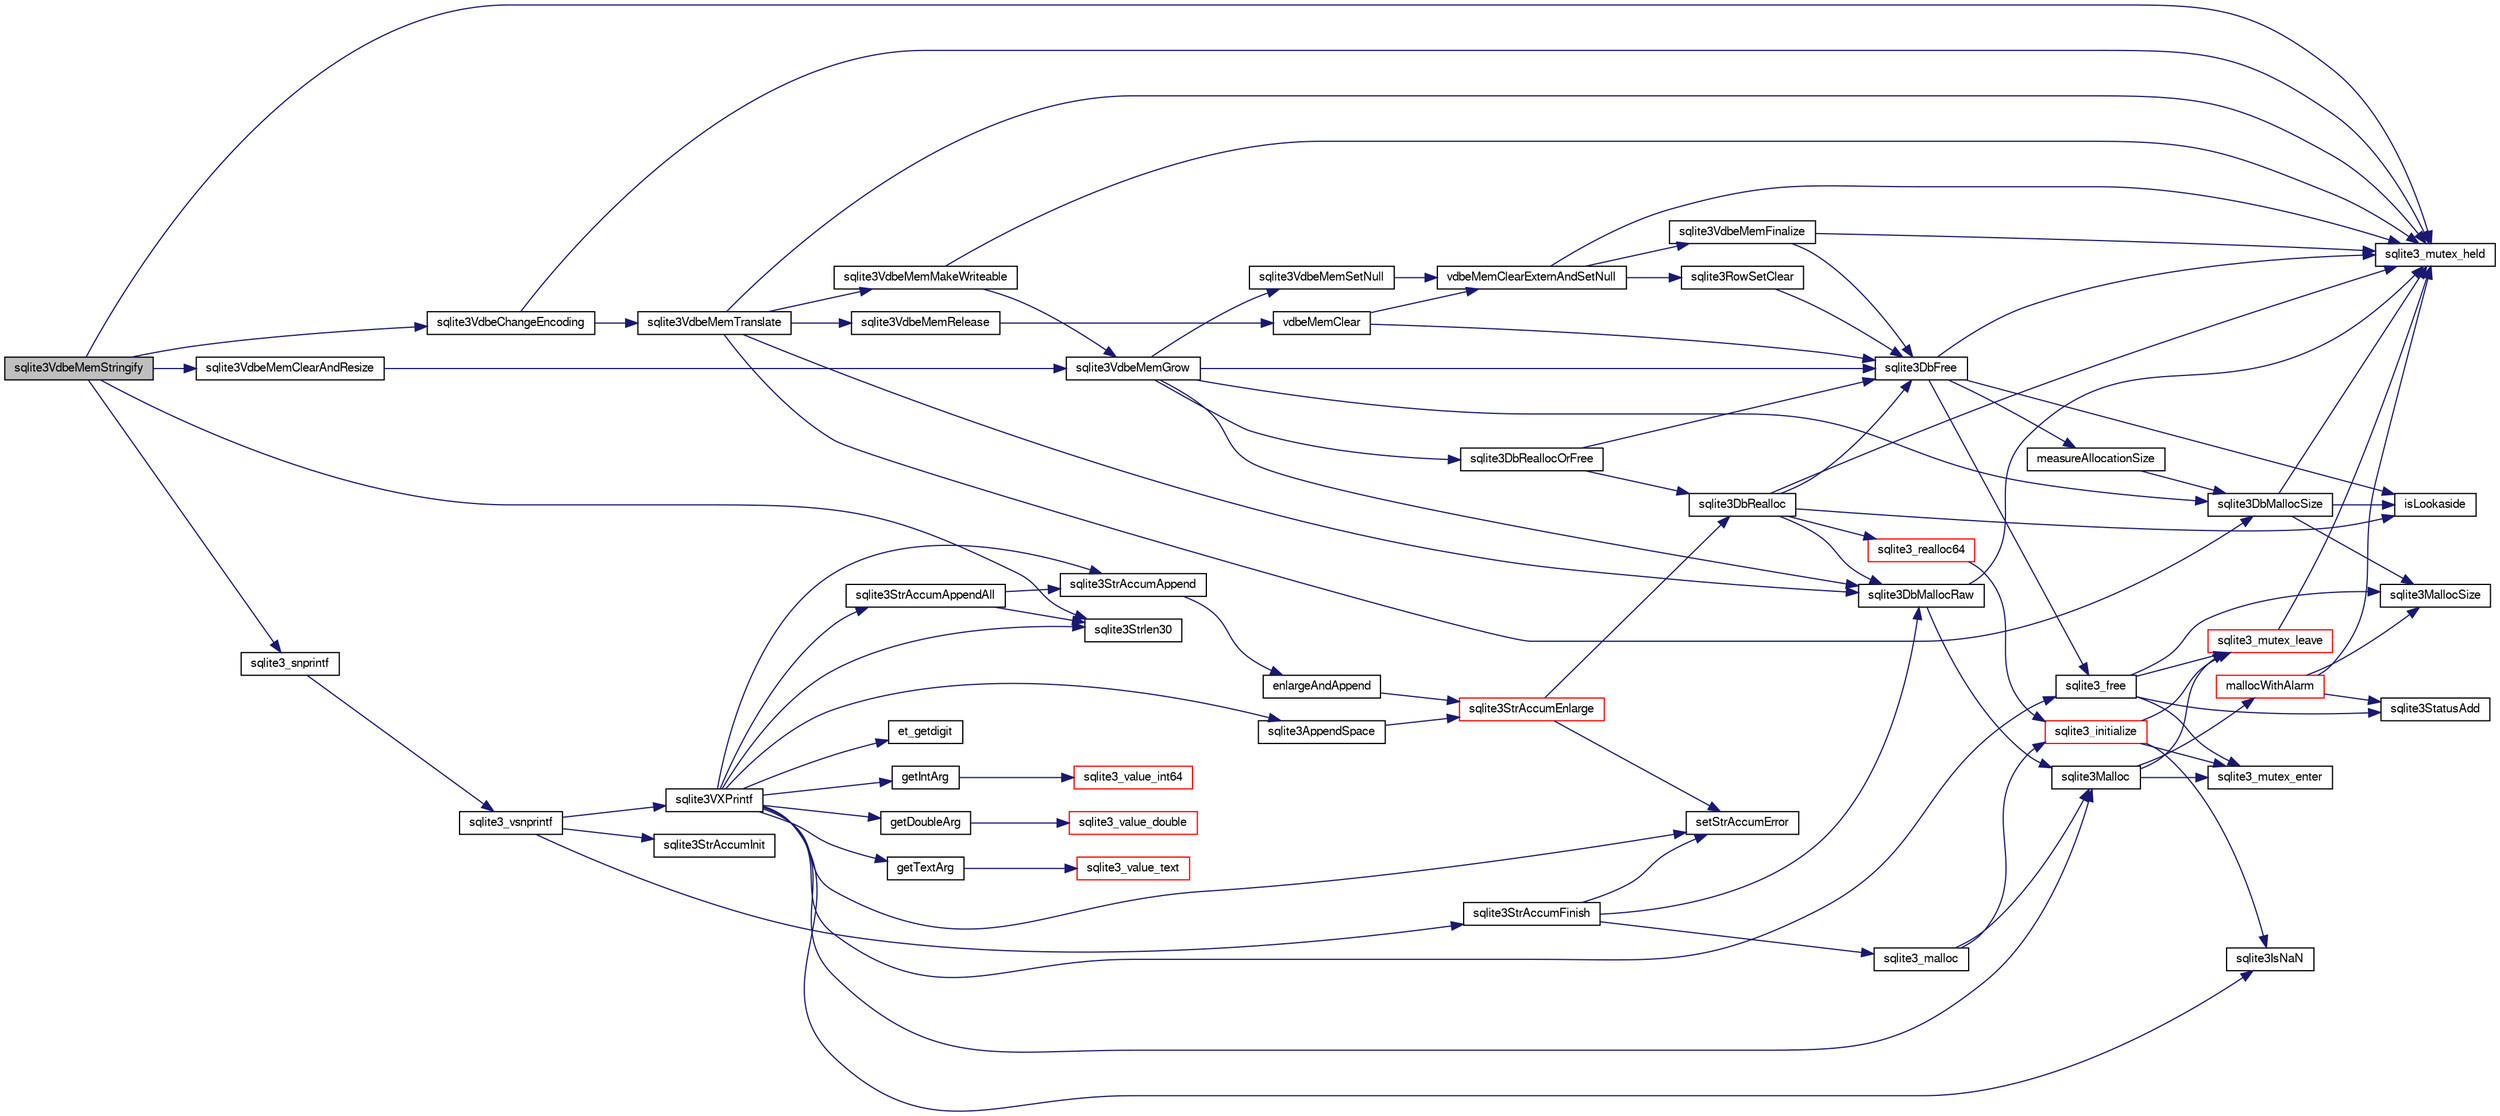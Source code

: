 digraph "sqlite3VdbeMemStringify"
{
  edge [fontname="FreeSans",fontsize="10",labelfontname="FreeSans",labelfontsize="10"];
  node [fontname="FreeSans",fontsize="10",shape=record];
  rankdir="LR";
  Node781806 [label="sqlite3VdbeMemStringify",height=0.2,width=0.4,color="black", fillcolor="grey75", style="filled", fontcolor="black"];
  Node781806 -> Node781807 [color="midnightblue",fontsize="10",style="solid",fontname="FreeSans"];
  Node781807 [label="sqlite3_mutex_held",height=0.2,width=0.4,color="black", fillcolor="white", style="filled",URL="$sqlite3_8c.html#acf77da68932b6bc163c5e68547ecc3e7"];
  Node781806 -> Node781808 [color="midnightblue",fontsize="10",style="solid",fontname="FreeSans"];
  Node781808 [label="sqlite3VdbeMemClearAndResize",height=0.2,width=0.4,color="black", fillcolor="white", style="filled",URL="$sqlite3_8c.html#add082be4aa46084ecdf023cfac898231"];
  Node781808 -> Node781809 [color="midnightblue",fontsize="10",style="solid",fontname="FreeSans"];
  Node781809 [label="sqlite3VdbeMemGrow",height=0.2,width=0.4,color="black", fillcolor="white", style="filled",URL="$sqlite3_8c.html#aba753c9690ae0ba31b5100945cf29447"];
  Node781809 -> Node781810 [color="midnightblue",fontsize="10",style="solid",fontname="FreeSans"];
  Node781810 [label="sqlite3DbMallocSize",height=0.2,width=0.4,color="black", fillcolor="white", style="filled",URL="$sqlite3_8c.html#aa397e5a8a03495203a0767abf0a71f86"];
  Node781810 -> Node781811 [color="midnightblue",fontsize="10",style="solid",fontname="FreeSans"];
  Node781811 [label="sqlite3MallocSize",height=0.2,width=0.4,color="black", fillcolor="white", style="filled",URL="$sqlite3_8c.html#acf5d2a5f35270bafb050bd2def576955"];
  Node781810 -> Node781807 [color="midnightblue",fontsize="10",style="solid",fontname="FreeSans"];
  Node781810 -> Node781812 [color="midnightblue",fontsize="10",style="solid",fontname="FreeSans"];
  Node781812 [label="isLookaside",height=0.2,width=0.4,color="black", fillcolor="white", style="filled",URL="$sqlite3_8c.html#a770fa05ff9717b75e16f4d968a77b897"];
  Node781809 -> Node781813 [color="midnightblue",fontsize="10",style="solid",fontname="FreeSans"];
  Node781813 [label="sqlite3DbReallocOrFree",height=0.2,width=0.4,color="black", fillcolor="white", style="filled",URL="$sqlite3_8c.html#a532a9fd62eeb46b61885a0fff075231c"];
  Node781813 -> Node781814 [color="midnightblue",fontsize="10",style="solid",fontname="FreeSans"];
  Node781814 [label="sqlite3DbRealloc",height=0.2,width=0.4,color="black", fillcolor="white", style="filled",URL="$sqlite3_8c.html#ae028f4902a9d29bcaf310ff289ee87dc"];
  Node781814 -> Node781807 [color="midnightblue",fontsize="10",style="solid",fontname="FreeSans"];
  Node781814 -> Node781815 [color="midnightblue",fontsize="10",style="solid",fontname="FreeSans"];
  Node781815 [label="sqlite3DbMallocRaw",height=0.2,width=0.4,color="black", fillcolor="white", style="filled",URL="$sqlite3_8c.html#abbe8be0cf7175e11ddc3e2218fad924e"];
  Node781815 -> Node781807 [color="midnightblue",fontsize="10",style="solid",fontname="FreeSans"];
  Node781815 -> Node781816 [color="midnightblue",fontsize="10",style="solid",fontname="FreeSans"];
  Node781816 [label="sqlite3Malloc",height=0.2,width=0.4,color="black", fillcolor="white", style="filled",URL="$sqlite3_8c.html#a361a2eaa846b1885f123abe46f5d8b2b"];
  Node781816 -> Node781817 [color="midnightblue",fontsize="10",style="solid",fontname="FreeSans"];
  Node781817 [label="sqlite3_mutex_enter",height=0.2,width=0.4,color="black", fillcolor="white", style="filled",URL="$sqlite3_8c.html#a1c12cde690bd89f104de5cbad12a6bf5"];
  Node781816 -> Node781818 [color="midnightblue",fontsize="10",style="solid",fontname="FreeSans"];
  Node781818 [label="mallocWithAlarm",height=0.2,width=0.4,color="red", fillcolor="white", style="filled",URL="$sqlite3_8c.html#ab070d5cf8e48ec8a6a43cf025d48598b"];
  Node781818 -> Node781807 [color="midnightblue",fontsize="10",style="solid",fontname="FreeSans"];
  Node781818 -> Node781811 [color="midnightblue",fontsize="10",style="solid",fontname="FreeSans"];
  Node781818 -> Node781824 [color="midnightblue",fontsize="10",style="solid",fontname="FreeSans"];
  Node781824 [label="sqlite3StatusAdd",height=0.2,width=0.4,color="black", fillcolor="white", style="filled",URL="$sqlite3_8c.html#afa029f93586aeab4cc85360905dae9cd"];
  Node781816 -> Node781822 [color="midnightblue",fontsize="10",style="solid",fontname="FreeSans"];
  Node781822 [label="sqlite3_mutex_leave",height=0.2,width=0.4,color="red", fillcolor="white", style="filled",URL="$sqlite3_8c.html#a5838d235601dbd3c1fa993555c6bcc93"];
  Node781822 -> Node781807 [color="midnightblue",fontsize="10",style="solid",fontname="FreeSans"];
  Node781814 -> Node781812 [color="midnightblue",fontsize="10",style="solid",fontname="FreeSans"];
  Node781814 -> Node781825 [color="midnightblue",fontsize="10",style="solid",fontname="FreeSans"];
  Node781825 [label="sqlite3DbFree",height=0.2,width=0.4,color="black", fillcolor="white", style="filled",URL="$sqlite3_8c.html#ac70ab821a6607b4a1b909582dc37a069"];
  Node781825 -> Node781807 [color="midnightblue",fontsize="10",style="solid",fontname="FreeSans"];
  Node781825 -> Node781826 [color="midnightblue",fontsize="10",style="solid",fontname="FreeSans"];
  Node781826 [label="measureAllocationSize",height=0.2,width=0.4,color="black", fillcolor="white", style="filled",URL="$sqlite3_8c.html#a45731e644a22fdb756e2b6337224217a"];
  Node781826 -> Node781810 [color="midnightblue",fontsize="10",style="solid",fontname="FreeSans"];
  Node781825 -> Node781812 [color="midnightblue",fontsize="10",style="solid",fontname="FreeSans"];
  Node781825 -> Node781827 [color="midnightblue",fontsize="10",style="solid",fontname="FreeSans"];
  Node781827 [label="sqlite3_free",height=0.2,width=0.4,color="black", fillcolor="white", style="filled",URL="$sqlite3_8c.html#a6552349e36a8a691af5487999ab09519"];
  Node781827 -> Node781817 [color="midnightblue",fontsize="10",style="solid",fontname="FreeSans"];
  Node781827 -> Node781824 [color="midnightblue",fontsize="10",style="solid",fontname="FreeSans"];
  Node781827 -> Node781811 [color="midnightblue",fontsize="10",style="solid",fontname="FreeSans"];
  Node781827 -> Node781822 [color="midnightblue",fontsize="10",style="solid",fontname="FreeSans"];
  Node781814 -> Node781828 [color="midnightblue",fontsize="10",style="solid",fontname="FreeSans"];
  Node781828 [label="sqlite3_realloc64",height=0.2,width=0.4,color="red", fillcolor="white", style="filled",URL="$sqlite3_8c.html#a3765a714077ee547e811034236dc9ecd"];
  Node781828 -> Node781829 [color="midnightblue",fontsize="10",style="solid",fontname="FreeSans"];
  Node781829 [label="sqlite3_initialize",height=0.2,width=0.4,color="red", fillcolor="white", style="filled",URL="$sqlite3_8c.html#ab0c0ee2d5d4cf8b28e9572296a8861df"];
  Node781829 -> Node781817 [color="midnightblue",fontsize="10",style="solid",fontname="FreeSans"];
  Node781829 -> Node781822 [color="midnightblue",fontsize="10",style="solid",fontname="FreeSans"];
  Node781829 -> Node781873 [color="midnightblue",fontsize="10",style="solid",fontname="FreeSans"];
  Node781873 [label="sqlite3IsNaN",height=0.2,width=0.4,color="black", fillcolor="white", style="filled",URL="$sqlite3_8c.html#aed4d78203877c3486765ccbc7feebb50"];
  Node781813 -> Node781825 [color="midnightblue",fontsize="10",style="solid",fontname="FreeSans"];
  Node781809 -> Node781825 [color="midnightblue",fontsize="10",style="solid",fontname="FreeSans"];
  Node781809 -> Node781815 [color="midnightblue",fontsize="10",style="solid",fontname="FreeSans"];
  Node781809 -> Node781939 [color="midnightblue",fontsize="10",style="solid",fontname="FreeSans"];
  Node781939 [label="sqlite3VdbeMemSetNull",height=0.2,width=0.4,color="black", fillcolor="white", style="filled",URL="$sqlite3_8c.html#ae01092c23aebaf8a3ebdf3954609b410"];
  Node781939 -> Node781886 [color="midnightblue",fontsize="10",style="solid",fontname="FreeSans"];
  Node781886 [label="vdbeMemClearExternAndSetNull",height=0.2,width=0.4,color="black", fillcolor="white", style="filled",URL="$sqlite3_8c.html#a29c41a360fb0e86b817777daf061230c"];
  Node781886 -> Node781807 [color="midnightblue",fontsize="10",style="solid",fontname="FreeSans"];
  Node781886 -> Node781887 [color="midnightblue",fontsize="10",style="solid",fontname="FreeSans"];
  Node781887 [label="sqlite3VdbeMemFinalize",height=0.2,width=0.4,color="black", fillcolor="white", style="filled",URL="$sqlite3_8c.html#a2568220f48ddef81b1c43e401042d9d2"];
  Node781887 -> Node781807 [color="midnightblue",fontsize="10",style="solid",fontname="FreeSans"];
  Node781887 -> Node781825 [color="midnightblue",fontsize="10",style="solid",fontname="FreeSans"];
  Node781886 -> Node781888 [color="midnightblue",fontsize="10",style="solid",fontname="FreeSans"];
  Node781888 [label="sqlite3RowSetClear",height=0.2,width=0.4,color="black", fillcolor="white", style="filled",URL="$sqlite3_8c.html#ae153de0cd969511a607e26deeca80342"];
  Node781888 -> Node781825 [color="midnightblue",fontsize="10",style="solid",fontname="FreeSans"];
  Node781806 -> Node782006 [color="midnightblue",fontsize="10",style="solid",fontname="FreeSans"];
  Node782006 [label="sqlite3_snprintf",height=0.2,width=0.4,color="black", fillcolor="white", style="filled",URL="$sqlite3_8c.html#aa2695a752e971577f5784122f2013c40"];
  Node782006 -> Node782007 [color="midnightblue",fontsize="10",style="solid",fontname="FreeSans"];
  Node782007 [label="sqlite3_vsnprintf",height=0.2,width=0.4,color="black", fillcolor="white", style="filled",URL="$sqlite3_8c.html#a0862c03aea71d62847e452aa655add42"];
  Node782007 -> Node781854 [color="midnightblue",fontsize="10",style="solid",fontname="FreeSans"];
  Node781854 [label="sqlite3StrAccumInit",height=0.2,width=0.4,color="black", fillcolor="white", style="filled",URL="$sqlite3_8c.html#aabf95e113b9d54d519cd15a56215f560"];
  Node782007 -> Node781855 [color="midnightblue",fontsize="10",style="solid",fontname="FreeSans"];
  Node781855 [label="sqlite3VXPrintf",height=0.2,width=0.4,color="black", fillcolor="white", style="filled",URL="$sqlite3_8c.html#a63c25806c9bd4a2b76f9a0eb232c6bde"];
  Node781855 -> Node781856 [color="midnightblue",fontsize="10",style="solid",fontname="FreeSans"];
  Node781856 [label="sqlite3StrAccumAppend",height=0.2,width=0.4,color="black", fillcolor="white", style="filled",URL="$sqlite3_8c.html#a56664fa33def33c5a5245b623441d5e0"];
  Node781856 -> Node781857 [color="midnightblue",fontsize="10",style="solid",fontname="FreeSans"];
  Node781857 [label="enlargeAndAppend",height=0.2,width=0.4,color="black", fillcolor="white", style="filled",URL="$sqlite3_8c.html#a25b21e61dc0883d849890eaa8a18088a"];
  Node781857 -> Node781858 [color="midnightblue",fontsize="10",style="solid",fontname="FreeSans"];
  Node781858 [label="sqlite3StrAccumEnlarge",height=0.2,width=0.4,color="red", fillcolor="white", style="filled",URL="$sqlite3_8c.html#a38976500a97c69d65086eeccca82dd96"];
  Node781858 -> Node781859 [color="midnightblue",fontsize="10",style="solid",fontname="FreeSans"];
  Node781859 [label="setStrAccumError",height=0.2,width=0.4,color="black", fillcolor="white", style="filled",URL="$sqlite3_8c.html#a3dc479a1fc8ba1ab8edfe51f8a0b102c"];
  Node781858 -> Node781814 [color="midnightblue",fontsize="10",style="solid",fontname="FreeSans"];
  Node781855 -> Node781863 [color="midnightblue",fontsize="10",style="solid",fontname="FreeSans"];
  Node781863 [label="getIntArg",height=0.2,width=0.4,color="black", fillcolor="white", style="filled",URL="$sqlite3_8c.html#abff258963dbd9205fb299851a64c67be"];
  Node781863 -> Node781864 [color="midnightblue",fontsize="10",style="solid",fontname="FreeSans"];
  Node781864 [label="sqlite3_value_int64",height=0.2,width=0.4,color="red", fillcolor="white", style="filled",URL="$sqlite3_8c.html#ab38d8627f4750672e72712df0b709e0d"];
  Node781855 -> Node781816 [color="midnightblue",fontsize="10",style="solid",fontname="FreeSans"];
  Node781855 -> Node781859 [color="midnightblue",fontsize="10",style="solid",fontname="FreeSans"];
  Node781855 -> Node781869 [color="midnightblue",fontsize="10",style="solid",fontname="FreeSans"];
  Node781869 [label="getDoubleArg",height=0.2,width=0.4,color="black", fillcolor="white", style="filled",URL="$sqlite3_8c.html#a1cf25120072c85bd261983b24c12c3d9"];
  Node781869 -> Node781870 [color="midnightblue",fontsize="10",style="solid",fontname="FreeSans"];
  Node781870 [label="sqlite3_value_double",height=0.2,width=0.4,color="red", fillcolor="white", style="filled",URL="$sqlite3_8c.html#a3e50c1a2dd484a8b6911c9d163816b88"];
  Node781855 -> Node781873 [color="midnightblue",fontsize="10",style="solid",fontname="FreeSans"];
  Node781855 -> Node781874 [color="midnightblue",fontsize="10",style="solid",fontname="FreeSans"];
  Node781874 [label="sqlite3Strlen30",height=0.2,width=0.4,color="black", fillcolor="white", style="filled",URL="$sqlite3_8c.html#a3dcd80ba41f1a308193dee74857b62a7"];
  Node781855 -> Node781875 [color="midnightblue",fontsize="10",style="solid",fontname="FreeSans"];
  Node781875 [label="et_getdigit",height=0.2,width=0.4,color="black", fillcolor="white", style="filled",URL="$sqlite3_8c.html#a40c5a308749ad07cc2397a53e081bff0"];
  Node781855 -> Node781876 [color="midnightblue",fontsize="10",style="solid",fontname="FreeSans"];
  Node781876 [label="getTextArg",height=0.2,width=0.4,color="black", fillcolor="white", style="filled",URL="$sqlite3_8c.html#afbb41850423ef20071cefaab0431e04d"];
  Node781876 -> Node781877 [color="midnightblue",fontsize="10",style="solid",fontname="FreeSans"];
  Node781877 [label="sqlite3_value_text",height=0.2,width=0.4,color="red", fillcolor="white", style="filled",URL="$sqlite3_8c.html#aef2ace3239e6dd59c74110faa70f8171"];
  Node781855 -> Node781891 [color="midnightblue",fontsize="10",style="solid",fontname="FreeSans"];
  Node781891 [label="sqlite3StrAccumAppendAll",height=0.2,width=0.4,color="black", fillcolor="white", style="filled",URL="$sqlite3_8c.html#acaf8f3e4f99a3c3a4a77e9c987547289"];
  Node781891 -> Node781856 [color="midnightblue",fontsize="10",style="solid",fontname="FreeSans"];
  Node781891 -> Node781874 [color="midnightblue",fontsize="10",style="solid",fontname="FreeSans"];
  Node781855 -> Node781892 [color="midnightblue",fontsize="10",style="solid",fontname="FreeSans"];
  Node781892 [label="sqlite3AppendSpace",height=0.2,width=0.4,color="black", fillcolor="white", style="filled",URL="$sqlite3_8c.html#aefd38a5afc0020d4a93855c3ee7c63a8"];
  Node781892 -> Node781858 [color="midnightblue",fontsize="10",style="solid",fontname="FreeSans"];
  Node781855 -> Node781827 [color="midnightblue",fontsize="10",style="solid",fontname="FreeSans"];
  Node782007 -> Node781893 [color="midnightblue",fontsize="10",style="solid",fontname="FreeSans"];
  Node781893 [label="sqlite3StrAccumFinish",height=0.2,width=0.4,color="black", fillcolor="white", style="filled",URL="$sqlite3_8c.html#adb7f26b10ac1b847db6f000ef4c2e2ba"];
  Node781893 -> Node781815 [color="midnightblue",fontsize="10",style="solid",fontname="FreeSans"];
  Node781893 -> Node781894 [color="midnightblue",fontsize="10",style="solid",fontname="FreeSans"];
  Node781894 [label="sqlite3_malloc",height=0.2,width=0.4,color="black", fillcolor="white", style="filled",URL="$sqlite3_8c.html#ac79dba55fc32b6a840cf5a9769bce7cd"];
  Node781894 -> Node781829 [color="midnightblue",fontsize="10",style="solid",fontname="FreeSans"];
  Node781894 -> Node781816 [color="midnightblue",fontsize="10",style="solid",fontname="FreeSans"];
  Node781893 -> Node781859 [color="midnightblue",fontsize="10",style="solid",fontname="FreeSans"];
  Node781806 -> Node781874 [color="midnightblue",fontsize="10",style="solid",fontname="FreeSans"];
  Node781806 -> Node781881 [color="midnightblue",fontsize="10",style="solid",fontname="FreeSans"];
  Node781881 [label="sqlite3VdbeChangeEncoding",height=0.2,width=0.4,color="black", fillcolor="white", style="filled",URL="$sqlite3_8c.html#aa7cf8e488bf8cf9ec18528f52a40de31"];
  Node781881 -> Node781807 [color="midnightblue",fontsize="10",style="solid",fontname="FreeSans"];
  Node781881 -> Node781882 [color="midnightblue",fontsize="10",style="solid",fontname="FreeSans"];
  Node781882 [label="sqlite3VdbeMemTranslate",height=0.2,width=0.4,color="black", fillcolor="white", style="filled",URL="$sqlite3_8c.html#adc5f07459f00d96ec7591be255d029f5"];
  Node781882 -> Node781807 [color="midnightblue",fontsize="10",style="solid",fontname="FreeSans"];
  Node781882 -> Node781883 [color="midnightblue",fontsize="10",style="solid",fontname="FreeSans"];
  Node781883 [label="sqlite3VdbeMemMakeWriteable",height=0.2,width=0.4,color="black", fillcolor="white", style="filled",URL="$sqlite3_8c.html#afabdd8032205a36c69ad191c6bbb6a34"];
  Node781883 -> Node781807 [color="midnightblue",fontsize="10",style="solid",fontname="FreeSans"];
  Node781883 -> Node781809 [color="midnightblue",fontsize="10",style="solid",fontname="FreeSans"];
  Node781882 -> Node781815 [color="midnightblue",fontsize="10",style="solid",fontname="FreeSans"];
  Node781882 -> Node781884 [color="midnightblue",fontsize="10",style="solid",fontname="FreeSans"];
  Node781884 [label="sqlite3VdbeMemRelease",height=0.2,width=0.4,color="black", fillcolor="white", style="filled",URL="$sqlite3_8c.html#a90606361dbeba88159fd6ff03fcc10cc"];
  Node781884 -> Node781885 [color="midnightblue",fontsize="10",style="solid",fontname="FreeSans"];
  Node781885 [label="vdbeMemClear",height=0.2,width=0.4,color="black", fillcolor="white", style="filled",URL="$sqlite3_8c.html#a489eef6e55ad0dadf67578726b935d12"];
  Node781885 -> Node781886 [color="midnightblue",fontsize="10",style="solid",fontname="FreeSans"];
  Node781885 -> Node781825 [color="midnightblue",fontsize="10",style="solid",fontname="FreeSans"];
  Node781882 -> Node781810 [color="midnightblue",fontsize="10",style="solid",fontname="FreeSans"];
}
